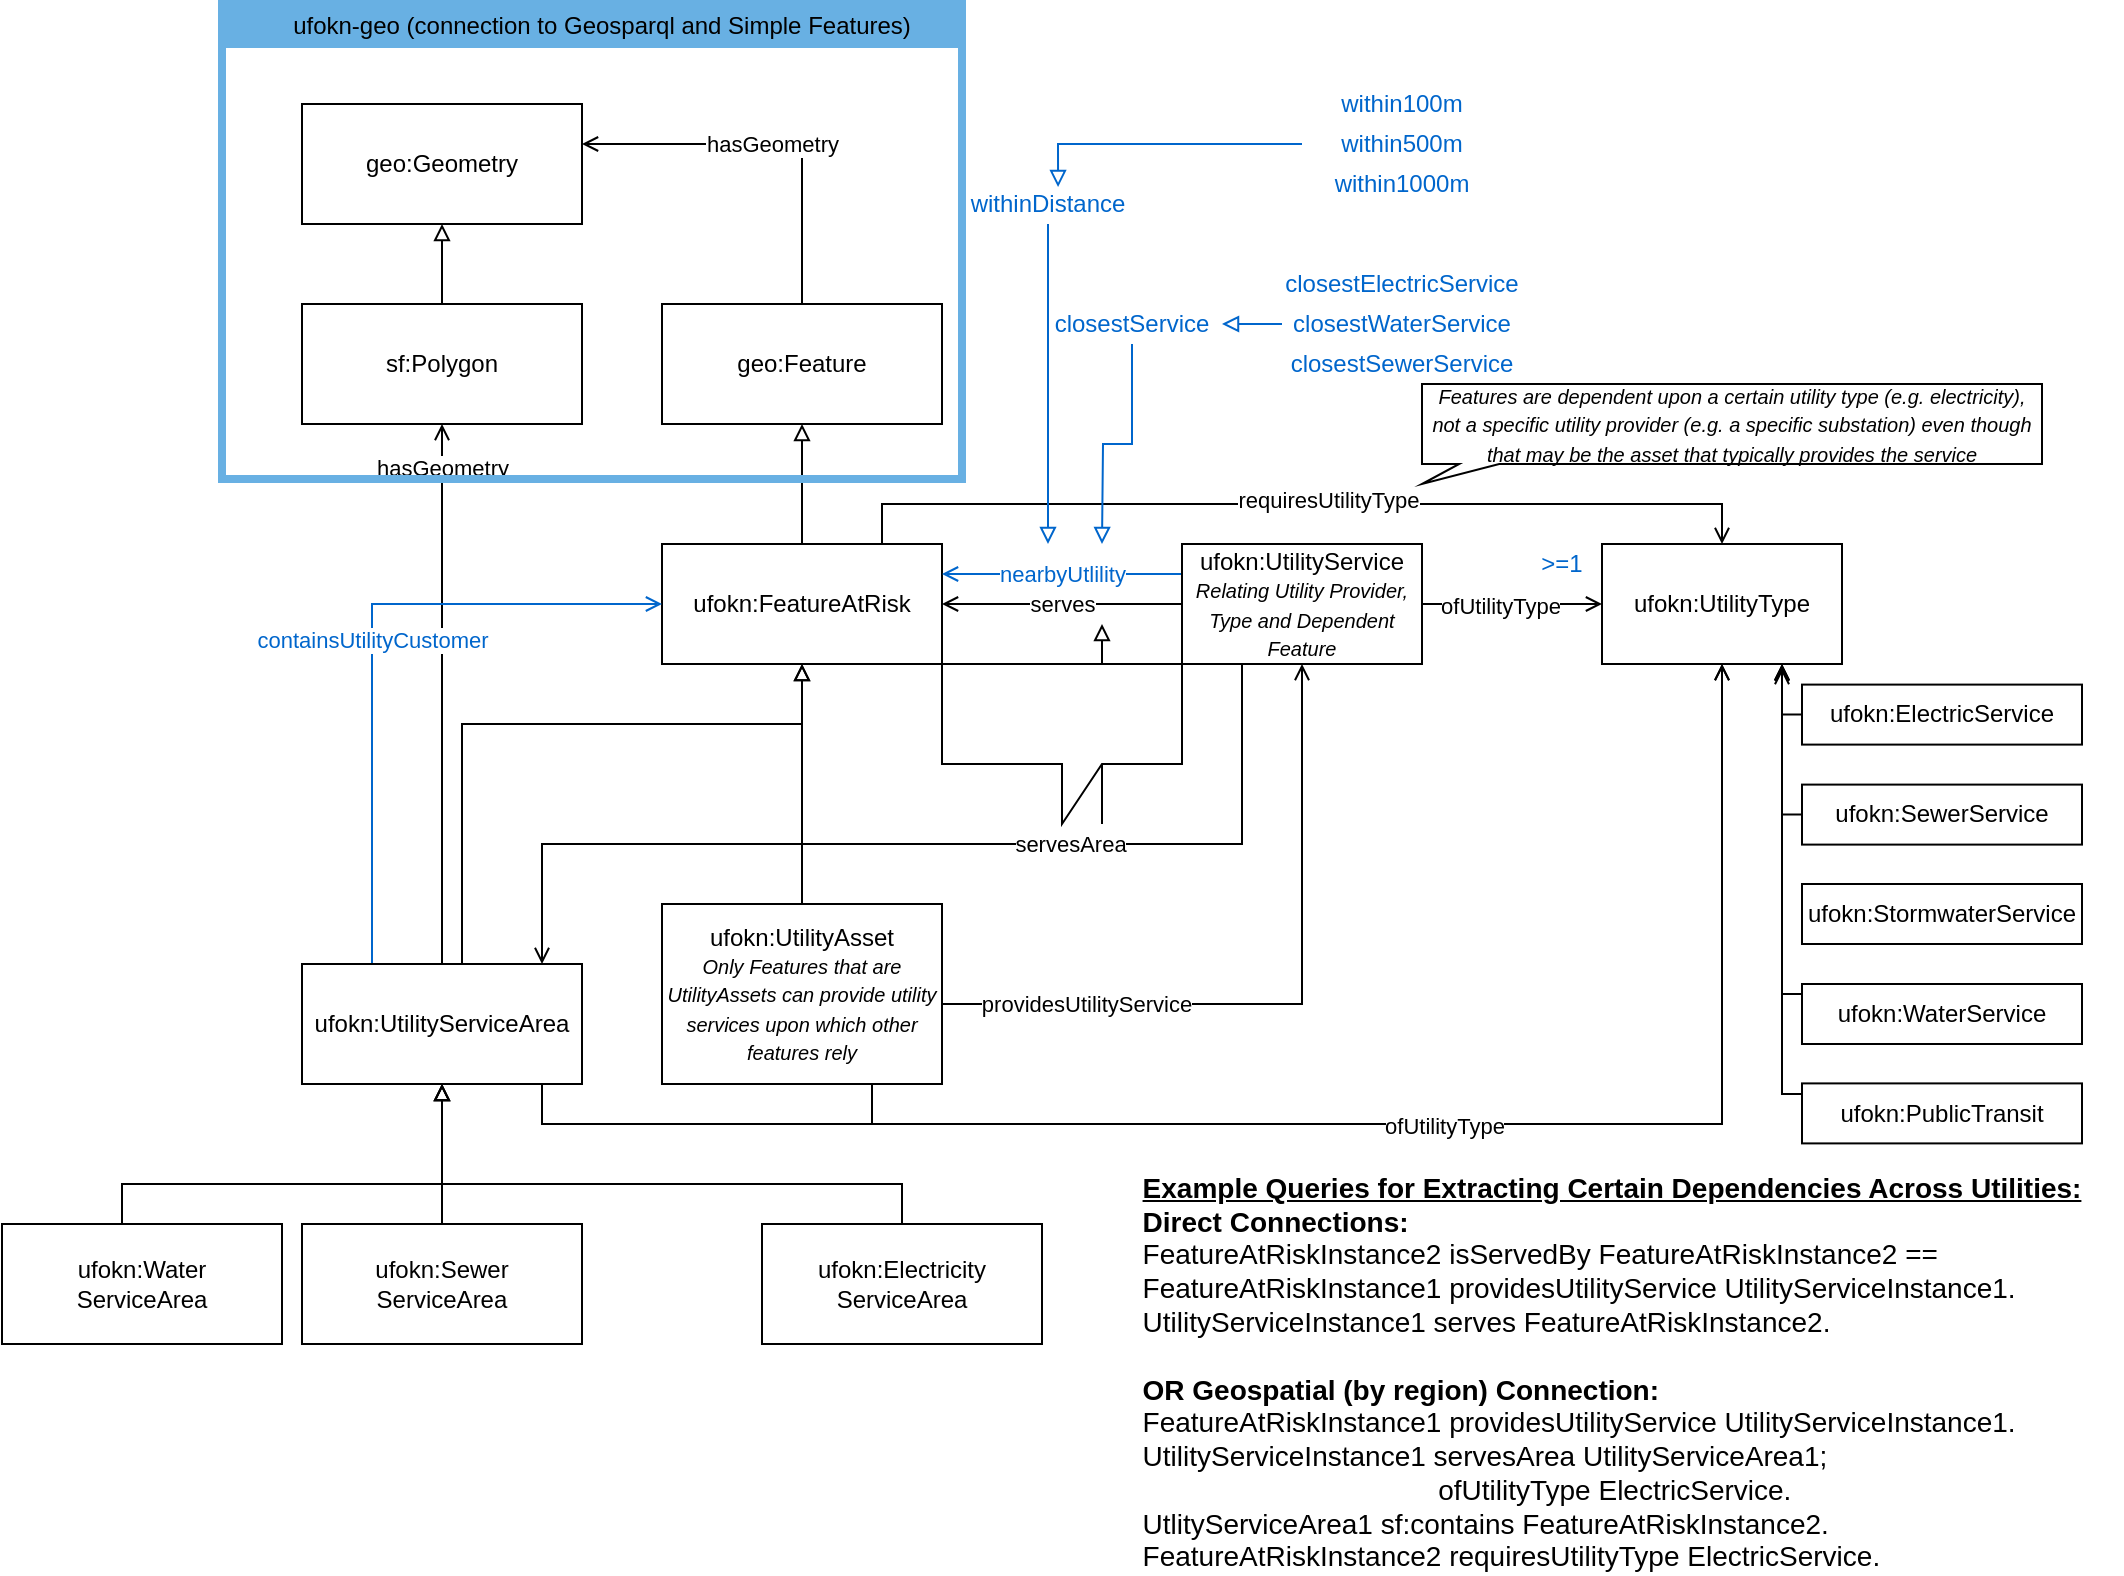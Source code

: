 <mxfile version="14.5.1" type="device"><diagram id="R2lEEEUBdFMjLlhIrx00" name="Page-1"><mxGraphModel dx="1246" dy="601" grid="1" gridSize="10" guides="1" tooltips="1" connect="1" arrows="1" fold="1" page="1" pageScale="1" pageWidth="1100" pageHeight="850" math="0" shadow="0" extFonts="Permanent Marker^https://fonts.googleapis.com/css?family=Permanent+Marker"><root><mxCell id="0"/><mxCell id="1" parent="0"/><mxCell id="pcSZ4oZ6zpWhqPWP_OGe-4" style="edgeStyle=orthogonalEdgeStyle;rounded=0;orthogonalLoop=1;jettySize=auto;html=1;endArrow=open;endFill=0;" parent="1" source="pcSZ4oZ6zpWhqPWP_OGe-56" target="pcSZ4oZ6zpWhqPWP_OGe-2" edge="1"><mxGeometry relative="1" as="geometry"><Array as="points"><mxPoint x="670" y="520"/></Array></mxGeometry></mxCell><mxCell id="pcSZ4oZ6zpWhqPWP_OGe-5" value="providesUtilityService" style="edgeLabel;html=1;align=center;verticalAlign=middle;resizable=0;points=[];" parent="pcSZ4oZ6zpWhqPWP_OGe-4" vertex="1" connectable="0"><mxGeometry x="-0.295" relative="1" as="geometry"><mxPoint x="-51.38" y="-0.03" as="offset"/></mxGeometry></mxCell><mxCell id="pcSZ4oZ6zpWhqPWP_OGe-7" style="edgeStyle=orthogonalEdgeStyle;rounded=0;orthogonalLoop=1;jettySize=auto;html=1;entryX=0.5;entryY=1;entryDx=0;entryDy=0;endArrow=block;endFill=0;" parent="1" source="pcSZ4oZ6zpWhqPWP_OGe-1" target="pcSZ4oZ6zpWhqPWP_OGe-6" edge="1"><mxGeometry relative="1" as="geometry"/></mxCell><mxCell id="pcSZ4oZ6zpWhqPWP_OGe-75" style="edgeStyle=orthogonalEdgeStyle;rounded=0;orthogonalLoop=1;jettySize=auto;html=1;entryX=0.5;entryY=0;entryDx=0;entryDy=0;endArrow=open;endFill=0;" parent="1" source="pcSZ4oZ6zpWhqPWP_OGe-1" target="pcSZ4oZ6zpWhqPWP_OGe-58" edge="1"><mxGeometry relative="1" as="geometry"><Array as="points"><mxPoint x="460" y="270"/><mxPoint x="880" y="270"/></Array></mxGeometry></mxCell><mxCell id="pcSZ4oZ6zpWhqPWP_OGe-76" value="requiresUtilityType" style="edgeLabel;html=1;align=center;verticalAlign=middle;resizable=0;points=[];" parent="pcSZ4oZ6zpWhqPWP_OGe-75" vertex="1" connectable="0"><mxGeometry x="0.054" y="2" relative="1" as="geometry"><mxPoint as="offset"/></mxGeometry></mxCell><mxCell id="pcSZ4oZ6zpWhqPWP_OGe-1" value="ufokn:FeatureAtRisk" style="rounded=0;whiteSpace=wrap;html=1;" parent="1" vertex="1"><mxGeometry x="350" y="290" width="140" height="60" as="geometry"/></mxCell><mxCell id="pcSZ4oZ6zpWhqPWP_OGe-10" value="serves" style="edgeStyle=orthogonalEdgeStyle;rounded=0;orthogonalLoop=1;jettySize=auto;html=1;endArrow=open;endFill=0;" parent="1" source="pcSZ4oZ6zpWhqPWP_OGe-2" target="pcSZ4oZ6zpWhqPWP_OGe-1" edge="1"><mxGeometry relative="1" as="geometry"><Array as="points"/></mxGeometry></mxCell><mxCell id="pcSZ4oZ6zpWhqPWP_OGe-60" style="edgeStyle=orthogonalEdgeStyle;rounded=0;orthogonalLoop=1;jettySize=auto;html=1;endArrow=open;endFill=0;" parent="1" source="pcSZ4oZ6zpWhqPWP_OGe-2" target="pcSZ4oZ6zpWhqPWP_OGe-58" edge="1"><mxGeometry relative="1" as="geometry"/></mxCell><mxCell id="pcSZ4oZ6zpWhqPWP_OGe-61" value="ofUtilityType" style="edgeLabel;html=1;align=center;verticalAlign=middle;resizable=0;points=[];" parent="pcSZ4oZ6zpWhqPWP_OGe-60" vertex="1" connectable="0"><mxGeometry x="-0.14" y="-1" relative="1" as="geometry"><mxPoint as="offset"/></mxGeometry></mxCell><mxCell id="pcSZ4oZ6zpWhqPWP_OGe-77" value="nearbyUtlility" style="edgeStyle=orthogonalEdgeStyle;rounded=0;orthogonalLoop=1;jettySize=auto;html=1;exitX=0;exitY=0.25;exitDx=0;exitDy=0;entryX=1;entryY=0.25;entryDx=0;entryDy=0;endArrow=open;endFill=0;fontColor=#0066CC;strokeColor=#0066CC;" parent="1" source="pcSZ4oZ6zpWhqPWP_OGe-2" target="pcSZ4oZ6zpWhqPWP_OGe-1" edge="1"><mxGeometry relative="1" as="geometry"/></mxCell><mxCell id="pcSZ4oZ6zpWhqPWP_OGe-2" value="ufokn:UtilityService&lt;br&gt;&lt;font style=&quot;font-size: 10px&quot;&gt;&lt;i&gt;Relating Utility Provider, Type and Dependent Feature&lt;/i&gt;&lt;/font&gt;" style="rounded=0;whiteSpace=wrap;html=1;" parent="1" vertex="1"><mxGeometry x="610" y="290" width="120" height="60" as="geometry"/></mxCell><mxCell id="pcSZ4oZ6zpWhqPWP_OGe-9" value="hasGeometry" style="edgeStyle=orthogonalEdgeStyle;rounded=0;orthogonalLoop=1;jettySize=auto;html=1;endArrow=open;endFill=0;" parent="1" source="pcSZ4oZ6zpWhqPWP_OGe-6" target="pcSZ4oZ6zpWhqPWP_OGe-8" edge="1"><mxGeometry relative="1" as="geometry"><Array as="points"><mxPoint x="420" y="90"/></Array></mxGeometry></mxCell><mxCell id="pcSZ4oZ6zpWhqPWP_OGe-6" value="geo:Feature" style="rounded=0;whiteSpace=wrap;html=1;" parent="1" vertex="1"><mxGeometry x="350" y="170" width="140" height="60" as="geometry"/></mxCell><mxCell id="pcSZ4oZ6zpWhqPWP_OGe-13" style="edgeStyle=orthogonalEdgeStyle;rounded=0;orthogonalLoop=1;jettySize=auto;html=1;endArrow=block;endFill=0;" parent="1" source="pcSZ4oZ6zpWhqPWP_OGe-11" target="pcSZ4oZ6zpWhqPWP_OGe-1" edge="1"><mxGeometry relative="1" as="geometry"><Array as="points"><mxPoint x="250" y="380"/><mxPoint x="420" y="380"/></Array></mxGeometry></mxCell><mxCell id="pcSZ4oZ6zpWhqPWP_OGe-17" value="hasGeometry" style="edgeStyle=orthogonalEdgeStyle;rounded=0;orthogonalLoop=1;jettySize=auto;html=1;endArrow=open;endFill=0;" parent="1" source="pcSZ4oZ6zpWhqPWP_OGe-11" target="pcSZ4oZ6zpWhqPWP_OGe-12" edge="1"><mxGeometry x="0.84" relative="1" as="geometry"><mxPoint as="offset"/></mxGeometry></mxCell><mxCell id="pcSZ4oZ6zpWhqPWP_OGe-62" style="edgeStyle=orthogonalEdgeStyle;rounded=0;orthogonalLoop=1;jettySize=auto;html=1;entryX=0.5;entryY=1;entryDx=0;entryDy=0;endArrow=open;endFill=0;" parent="1" source="pcSZ4oZ6zpWhqPWP_OGe-11" target="pcSZ4oZ6zpWhqPWP_OGe-58" edge="1"><mxGeometry relative="1" as="geometry"><Array as="points"><mxPoint x="290" y="580"/><mxPoint x="880" y="580"/></Array></mxGeometry></mxCell><mxCell id="pcSZ4oZ6zpWhqPWP_OGe-99" value="containsUtilityCustomer" style="edgeStyle=orthogonalEdgeStyle;rounded=0;orthogonalLoop=1;jettySize=auto;html=1;exitX=0.25;exitY=0;exitDx=0;exitDy=0;entryX=0;entryY=0.5;entryDx=0;entryDy=0;endArrow=open;endFill=0;strokeColor=#0066CC;fontColor=#0066CC;" parent="1" source="pcSZ4oZ6zpWhqPWP_OGe-11" target="pcSZ4oZ6zpWhqPWP_OGe-1" edge="1"><mxGeometry relative="1" as="geometry"/></mxCell><mxCell id="pcSZ4oZ6zpWhqPWP_OGe-11" value="ufokn:UtilityServiceArea" style="rounded=0;whiteSpace=wrap;html=1;" parent="1" vertex="1"><mxGeometry x="170" y="500" width="140" height="60" as="geometry"/></mxCell><mxCell id="pcSZ4oZ6zpWhqPWP_OGe-15" value="servesArea" style="edgeStyle=orthogonalEdgeStyle;rounded=0;orthogonalLoop=1;jettySize=auto;html=1;endArrow=open;endFill=0;" parent="1" source="pcSZ4oZ6zpWhqPWP_OGe-2" target="pcSZ4oZ6zpWhqPWP_OGe-11" edge="1"><mxGeometry x="-0.295" relative="1" as="geometry"><mxPoint x="693.76" y="351.74" as="sourcePoint"/><mxPoint x="480" y="350" as="targetPoint"/><Array as="points"><mxPoint x="640" y="440"/><mxPoint x="290" y="440"/></Array><mxPoint as="offset"/></mxGeometry></mxCell><mxCell id="pcSZ4oZ6zpWhqPWP_OGe-16" value="&lt;i&gt;subpropertyOf&lt;/i&gt;" style="endArrow=block;html=1;endFill=0;" parent="1" edge="1"><mxGeometry width="50" height="50" relative="1" as="geometry"><mxPoint x="570" y="430" as="sourcePoint"/><mxPoint x="570" y="330" as="targetPoint"/></mxGeometry></mxCell><mxCell id="pcSZ4oZ6zpWhqPWP_OGe-23" style="edgeStyle=orthogonalEdgeStyle;rounded=0;orthogonalLoop=1;jettySize=auto;html=1;endArrow=block;endFill=0;" parent="1" source="pcSZ4oZ6zpWhqPWP_OGe-18" target="pcSZ4oZ6zpWhqPWP_OGe-11" edge="1"><mxGeometry relative="1" as="geometry"><Array as="points"><mxPoint x="470" y="610"/><mxPoint x="240" y="610"/></Array></mxGeometry></mxCell><mxCell id="pcSZ4oZ6zpWhqPWP_OGe-18" value="ufokn:Electricity&lt;br&gt;ServiceArea" style="rounded=0;whiteSpace=wrap;html=1;" parent="1" vertex="1"><mxGeometry x="400" y="630" width="140" height="60" as="geometry"/></mxCell><mxCell id="pcSZ4oZ6zpWhqPWP_OGe-21" style="edgeStyle=orthogonalEdgeStyle;rounded=0;orthogonalLoop=1;jettySize=auto;html=1;endArrow=block;endFill=0;" parent="1" source="pcSZ4oZ6zpWhqPWP_OGe-19" target="pcSZ4oZ6zpWhqPWP_OGe-11" edge="1"><mxGeometry relative="1" as="geometry"><Array as="points"><mxPoint x="80" y="610"/><mxPoint x="240" y="610"/></Array></mxGeometry></mxCell><mxCell id="pcSZ4oZ6zpWhqPWP_OGe-19" value="ufokn:Water&lt;br&gt;ServiceArea" style="rounded=0;whiteSpace=wrap;html=1;" parent="1" vertex="1"><mxGeometry x="20" y="630" width="140" height="60" as="geometry"/></mxCell><mxCell id="pcSZ4oZ6zpWhqPWP_OGe-22" style="edgeStyle=orthogonalEdgeStyle;rounded=0;orthogonalLoop=1;jettySize=auto;html=1;endArrow=block;endFill=0;" parent="1" source="pcSZ4oZ6zpWhqPWP_OGe-20" target="pcSZ4oZ6zpWhqPWP_OGe-11" edge="1"><mxGeometry relative="1" as="geometry"><Array as="points"><mxPoint x="240" y="610"/><mxPoint x="240" y="610"/></Array></mxGeometry></mxCell><mxCell id="pcSZ4oZ6zpWhqPWP_OGe-20" value="ufokn:Sewer&lt;br&gt;ServiceArea" style="rounded=0;whiteSpace=wrap;html=1;" parent="1" vertex="1"><mxGeometry x="170" y="630" width="140" height="60" as="geometry"/></mxCell><mxCell id="pcSZ4oZ6zpWhqPWP_OGe-40" value="ufokn-geo (connection to Geosparql and Simple Features)" style="graphMlID=n22;shape=swimlane;startSize=20;strokeWidth=4;spacingLeft=10;collapsible=1;strokeColor=#68b0e3;fillColor=#68b0e3" parent="1" vertex="1"><mxGeometry x="130" y="20" width="370" height="237.5" as="geometry"/></mxCell><mxCell id="pcSZ4oZ6zpWhqPWP_OGe-8" value="geo:Geometry" style="rounded=0;whiteSpace=wrap;html=1;" parent="pcSZ4oZ6zpWhqPWP_OGe-40" vertex="1"><mxGeometry x="40" y="50" width="140" height="60" as="geometry"/></mxCell><mxCell id="pcSZ4oZ6zpWhqPWP_OGe-12" value="sf:Polygon" style="rounded=0;whiteSpace=wrap;html=1;" parent="pcSZ4oZ6zpWhqPWP_OGe-40" vertex="1"><mxGeometry x="40" y="150" width="140" height="60" as="geometry"/></mxCell><mxCell id="pcSZ4oZ6zpWhqPWP_OGe-14" style="edgeStyle=orthogonalEdgeStyle;rounded=0;orthogonalLoop=1;jettySize=auto;html=1;endArrow=block;endFill=0;entryX=0.5;entryY=1;entryDx=0;entryDy=0;" parent="pcSZ4oZ6zpWhqPWP_OGe-40" source="pcSZ4oZ6zpWhqPWP_OGe-12" target="pcSZ4oZ6zpWhqPWP_OGe-8" edge="1"><mxGeometry relative="1" as="geometry"><Array as="points"><mxPoint x="110" y="120"/><mxPoint x="110" y="120"/></Array></mxGeometry></mxCell><mxCell id="pcSZ4oZ6zpWhqPWP_OGe-57" style="edgeStyle=orthogonalEdgeStyle;rounded=0;orthogonalLoop=1;jettySize=auto;html=1;endArrow=block;endFill=0;" parent="1" source="pcSZ4oZ6zpWhqPWP_OGe-56" target="pcSZ4oZ6zpWhqPWP_OGe-1" edge="1"><mxGeometry relative="1" as="geometry"/></mxCell><mxCell id="pcSZ4oZ6zpWhqPWP_OGe-63" style="edgeStyle=orthogonalEdgeStyle;rounded=0;orthogonalLoop=1;jettySize=auto;html=1;exitX=0.75;exitY=1;exitDx=0;exitDy=0;entryX=0.5;entryY=1;entryDx=0;entryDy=0;endArrow=open;endFill=0;" parent="1" source="pcSZ4oZ6zpWhqPWP_OGe-56" target="pcSZ4oZ6zpWhqPWP_OGe-58" edge="1"><mxGeometry relative="1" as="geometry"/></mxCell><mxCell id="pcSZ4oZ6zpWhqPWP_OGe-64" value="ofUtilityType" style="edgeLabel;html=1;align=center;verticalAlign=middle;resizable=0;points=[];" parent="pcSZ4oZ6zpWhqPWP_OGe-63" vertex="1" connectable="0"><mxGeometry x="-0.094" y="-1" relative="1" as="geometry"><mxPoint as="offset"/></mxGeometry></mxCell><mxCell id="pcSZ4oZ6zpWhqPWP_OGe-56" value="ufokn:UtilityAsset&lt;br&gt;&lt;i&gt;&lt;font style=&quot;font-size: 10px&quot;&gt;Only Features that are UtilityAssets can provide utility services upon which other features rely&lt;/font&gt;&lt;/i&gt;" style="rounded=0;whiteSpace=wrap;html=1;" parent="1" vertex="1"><mxGeometry x="350" y="470" width="140" height="90" as="geometry"/></mxCell><mxCell id="pcSZ4oZ6zpWhqPWP_OGe-58" value="ufokn:UtilityType" style="rounded=0;whiteSpace=wrap;html=1;" parent="1" vertex="1"><mxGeometry x="820" y="290" width="120" height="60" as="geometry"/></mxCell><mxCell id="pcSZ4oZ6zpWhqPWP_OGe-68" style="edgeStyle=orthogonalEdgeStyle;rounded=0;orthogonalLoop=1;jettySize=auto;html=1;endArrow=open;endFill=0;" parent="1" source="pcSZ4oZ6zpWhqPWP_OGe-65" edge="1"><mxGeometry relative="1" as="geometry"><mxPoint x="910" y="352" as="targetPoint"/><Array as="points"><mxPoint x="910" y="375.3"/><mxPoint x="910" y="351.3"/></Array></mxGeometry></mxCell><mxCell id="pcSZ4oZ6zpWhqPWP_OGe-65" value="ufokn:ElectricService" style="rounded=0;whiteSpace=wrap;html=1;" parent="1" vertex="1"><mxGeometry x="920" y="360.3" width="140" height="30" as="geometry"/></mxCell><mxCell id="pcSZ4oZ6zpWhqPWP_OGe-69" style="edgeStyle=orthogonalEdgeStyle;rounded=0;orthogonalLoop=1;jettySize=auto;html=1;endArrow=open;endFill=0;" parent="1" source="pcSZ4oZ6zpWhqPWP_OGe-66" edge="1"><mxGeometry relative="1" as="geometry"><mxPoint x="910" y="350" as="targetPoint"/><Array as="points"><mxPoint x="910" y="425.3"/><mxPoint x="910" y="350.3"/></Array></mxGeometry></mxCell><mxCell id="pcSZ4oZ6zpWhqPWP_OGe-66" value="ufokn:SewerService" style="rounded=0;whiteSpace=wrap;html=1;" parent="1" vertex="1"><mxGeometry x="920" y="410.3" width="140" height="30" as="geometry"/></mxCell><mxCell id="pcSZ4oZ6zpWhqPWP_OGe-70" style="edgeStyle=orthogonalEdgeStyle;rounded=0;orthogonalLoop=1;jettySize=auto;html=1;endArrow=open;endFill=0;" parent="1" source="pcSZ4oZ6zpWhqPWP_OGe-67" edge="1"><mxGeometry relative="1" as="geometry"><mxPoint x="910" y="350.3" as="targetPoint"/><Array as="points"><mxPoint x="910" y="515"/></Array></mxGeometry></mxCell><mxCell id="pcSZ4oZ6zpWhqPWP_OGe-67" value="ufokn:WaterService" style="rounded=0;whiteSpace=wrap;html=1;" parent="1" vertex="1"><mxGeometry x="920" y="510" width="140" height="30" as="geometry"/></mxCell><mxCell id="pcSZ4oZ6zpWhqPWP_OGe-72" style="edgeStyle=orthogonalEdgeStyle;rounded=0;orthogonalLoop=1;jettySize=auto;html=1;endArrow=open;endFill=0;" parent="1" source="pcSZ4oZ6zpWhqPWP_OGe-71" target="pcSZ4oZ6zpWhqPWP_OGe-58" edge="1"><mxGeometry relative="1" as="geometry"><Array as="points"><mxPoint x="910" y="565"/></Array></mxGeometry></mxCell><mxCell id="pcSZ4oZ6zpWhqPWP_OGe-71" value="ufokn:PublicTransit" style="rounded=0;whiteSpace=wrap;html=1;" parent="1" vertex="1"><mxGeometry x="920" y="559.7" width="140" height="30" as="geometry"/></mxCell><mxCell id="pcSZ4oZ6zpWhqPWP_OGe-73" value="ufokn:StormwaterService" style="rounded=0;whiteSpace=wrap;html=1;" parent="1" vertex="1"><mxGeometry x="920" y="460" width="140" height="30" as="geometry"/></mxCell><mxCell id="pcSZ4oZ6zpWhqPWP_OGe-74" value="&lt;div style=&quot;text-align: left ; font-size: 14px&quot;&gt;&lt;font style=&quot;font-size: 14px&quot;&gt;&lt;b&gt;&lt;u&gt;Example Queries for Extracting Certain Dependencies Across Utilities:&lt;/u&gt;&lt;/b&gt;&lt;br&gt;&lt;b&gt;Direct Connections:&lt;/b&gt;&lt;/font&gt;&lt;/div&gt;&lt;div style=&quot;text-align: left ; font-size: 14px&quot;&gt;&lt;span&gt;&lt;font style=&quot;font-size: 14px&quot;&gt;FeatureAtRiskInstance2 isServedBy FeatureAtRiskInstance2 ==&lt;/font&gt;&lt;/span&gt;&lt;/div&gt;&lt;div style=&quot;text-align: left ; font-size: 14px&quot;&gt;&lt;span&gt;&lt;font style=&quot;font-size: 14px&quot;&gt;FeatureAtRiskInstance1 providesUtilityService&amp;nbsp;UtilityServiceInstance1.&lt;/font&gt;&lt;/span&gt;&lt;/div&gt;&lt;div style=&quot;text-align: left ; font-size: 14px&quot;&gt;&lt;span&gt;&lt;font style=&quot;font-size: 14px&quot;&gt;UtilityServiceInstance1 serves FeatureAtRiskInstance2.&lt;/font&gt;&lt;/span&gt;&lt;/div&gt;&lt;div style=&quot;text-align: left ; font-size: 14px&quot;&gt;&lt;span&gt;&lt;font style=&quot;font-size: 14px&quot;&gt;&lt;br&gt;&lt;/font&gt;&lt;/span&gt;&lt;/div&gt;&lt;div style=&quot;text-align: left ; font-size: 14px&quot;&gt;&lt;span&gt;&lt;b&gt;&lt;font style=&quot;font-size: 14px&quot;&gt;OR Geospatial (by region) Connection:&lt;/font&gt;&lt;/b&gt;&lt;/span&gt;&lt;/div&gt;&lt;div style=&quot;text-align: left ; font-size: 14px&quot;&gt;&lt;font style=&quot;font-size: 14px&quot;&gt;&lt;span&gt;FeatureAtRiskInstance1 providesUtilityService UtilityServiceInstance1.&lt;/span&gt;&lt;br&gt;&lt;/font&gt;&lt;/div&gt;&lt;div style=&quot;text-align: left ; font-size: 14px&quot;&gt;&lt;font style=&quot;font-size: 14px&quot;&gt;&lt;span&gt;UtilityServiceInstance1 servesArea UtilityServiceArea1;&lt;/span&gt;&lt;br&gt;&lt;/font&gt;&lt;/div&gt;&lt;div style=&quot;text-align: left ; font-size: 14px&quot;&gt;&lt;span&gt;&lt;font style=&quot;font-size: 14px&quot;&gt;&amp;nbsp; &amp;nbsp; &amp;nbsp; &amp;nbsp; &amp;nbsp; &amp;nbsp; &amp;nbsp; &amp;nbsp; &amp;nbsp; &amp;nbsp; &amp;nbsp; &amp;nbsp; &amp;nbsp; &amp;nbsp; &amp;nbsp; &amp;nbsp; &amp;nbsp; &amp;nbsp; &amp;nbsp; ofUtilityType ElectricService.&lt;/font&gt;&lt;/span&gt;&lt;/div&gt;&lt;div style=&quot;text-align: left ; font-size: 14px&quot;&gt;&lt;span&gt;&lt;font style=&quot;font-size: 14px&quot;&gt;UtlityServiceArea1 sf:contains FeatureAtRiskInstance2.&amp;nbsp;&lt;/font&gt;&lt;/span&gt;&lt;/div&gt;&lt;div style=&quot;text-align: left ; font-size: 14px&quot;&gt;&lt;font style=&quot;font-size: 14px&quot;&gt;FeatureAtRiskInstance2 requiresUtilityType ElectricService.&lt;/font&gt;&lt;/div&gt;" style="text;html=1;strokeColor=none;fillColor=none;align=center;verticalAlign=middle;whiteSpace=wrap;rounded=0;" parent="1" vertex="1"><mxGeometry x="570" y="609" width="510" height="190" as="geometry"/></mxCell><mxCell id="pcSZ4oZ6zpWhqPWP_OGe-84" style="edgeStyle=orthogonalEdgeStyle;rounded=0;orthogonalLoop=1;jettySize=auto;html=1;endArrow=block;endFill=0;strokeColor=#0066CC;fontColor=#0066CC;" parent="1" source="pcSZ4oZ6zpWhqPWP_OGe-85" edge="1"><mxGeometry relative="1" as="geometry"><mxPoint x="570" y="290" as="targetPoint"/></mxGeometry></mxCell><mxCell id="pcSZ4oZ6zpWhqPWP_OGe-86" value="" style="group" parent="1" vertex="1" connectable="0"><mxGeometry x="660" y="150" width="120" height="60" as="geometry"/></mxCell><mxCell id="pcSZ4oZ6zpWhqPWP_OGe-79" value="closestElectricService" style="text;html=1;strokeColor=none;fillColor=none;align=center;verticalAlign=middle;whiteSpace=wrap;rounded=0;fontColor=#0066CC;" parent="pcSZ4oZ6zpWhqPWP_OGe-86" vertex="1"><mxGeometry width="120" height="20" as="geometry"/></mxCell><mxCell id="pcSZ4oZ6zpWhqPWP_OGe-80" value="closestWaterService" style="text;html=1;strokeColor=none;fillColor=none;align=center;verticalAlign=middle;whiteSpace=wrap;rounded=0;fontColor=#0066CC;" parent="pcSZ4oZ6zpWhqPWP_OGe-86" vertex="1"><mxGeometry y="20" width="120" height="20" as="geometry"/></mxCell><mxCell id="pcSZ4oZ6zpWhqPWP_OGe-83" value="closestSewerService" style="text;html=1;strokeColor=none;fillColor=none;align=center;verticalAlign=middle;whiteSpace=wrap;rounded=0;fontColor=#0066CC;" parent="pcSZ4oZ6zpWhqPWP_OGe-86" vertex="1"><mxGeometry y="40" width="120" height="20" as="geometry"/></mxCell><mxCell id="pcSZ4oZ6zpWhqPWP_OGe-85" value="closestService" style="text;html=1;strokeColor=none;fillColor=none;align=center;verticalAlign=middle;whiteSpace=wrap;rounded=0;fontColor=#0066CC;" parent="1" vertex="1"><mxGeometry x="540" y="170" width="90" height="20" as="geometry"/></mxCell><mxCell id="pcSZ4oZ6zpWhqPWP_OGe-87" style="edgeStyle=orthogonalEdgeStyle;rounded=0;orthogonalLoop=1;jettySize=auto;html=1;endArrow=block;endFill=0;strokeColor=#0066CC;fontColor=#0066CC;" parent="1" source="pcSZ4oZ6zpWhqPWP_OGe-80" target="pcSZ4oZ6zpWhqPWP_OGe-85" edge="1"><mxGeometry relative="1" as="geometry"><mxPoint x="570" y="290" as="targetPoint"/><mxPoint x="660" y="180" as="sourcePoint"/></mxGeometry></mxCell><mxCell id="pcSZ4oZ6zpWhqPWP_OGe-94" style="edgeStyle=orthogonalEdgeStyle;rounded=0;orthogonalLoop=1;jettySize=auto;html=1;endArrow=block;endFill=0;strokeColor=#0066CC;fontColor=#0066CC;" parent="1" source="pcSZ4oZ6zpWhqPWP_OGe-88" edge="1"><mxGeometry relative="1" as="geometry"><mxPoint x="543" y="290" as="targetPoint"/></mxGeometry></mxCell><mxCell id="pcSZ4oZ6zpWhqPWP_OGe-88" value="withinDistance" style="text;html=1;strokeColor=none;fillColor=none;align=center;verticalAlign=middle;whiteSpace=wrap;rounded=0;fontColor=#0066CC;" parent="1" vertex="1"><mxGeometry x="483" y="110" width="120" height="20" as="geometry"/></mxCell><mxCell id="pcSZ4oZ6zpWhqPWP_OGe-92" value="" style="group" parent="1" vertex="1" connectable="0"><mxGeometry x="670" y="60" width="100" height="60" as="geometry"/></mxCell><mxCell id="pcSZ4oZ6zpWhqPWP_OGe-89" value="within100m" style="text;html=1;strokeColor=none;fillColor=none;align=center;verticalAlign=middle;whiteSpace=wrap;rounded=0;fontColor=#0066CC;" parent="pcSZ4oZ6zpWhqPWP_OGe-92" vertex="1"><mxGeometry width="100" height="20" as="geometry"/></mxCell><mxCell id="pcSZ4oZ6zpWhqPWP_OGe-90" value="within500m" style="text;html=1;strokeColor=none;fillColor=none;align=center;verticalAlign=middle;whiteSpace=wrap;rounded=0;fontColor=#0066CC;" parent="pcSZ4oZ6zpWhqPWP_OGe-92" vertex="1"><mxGeometry y="20" width="100" height="20" as="geometry"/></mxCell><mxCell id="pcSZ4oZ6zpWhqPWP_OGe-91" value="within1000m" style="text;html=1;strokeColor=none;fillColor=none;align=center;verticalAlign=middle;whiteSpace=wrap;rounded=0;fontColor=#0066CC;" parent="pcSZ4oZ6zpWhqPWP_OGe-92" vertex="1"><mxGeometry y="40" width="100" height="20" as="geometry"/></mxCell><mxCell id="pcSZ4oZ6zpWhqPWP_OGe-93" style="edgeStyle=orthogonalEdgeStyle;rounded=0;orthogonalLoop=1;jettySize=auto;html=1;entryX=0.542;entryY=0.077;entryDx=0;entryDy=0;entryPerimeter=0;endArrow=block;endFill=0;strokeColor=#0066CC;fontColor=#0066CC;" parent="1" source="pcSZ4oZ6zpWhqPWP_OGe-90" target="pcSZ4oZ6zpWhqPWP_OGe-88" edge="1"><mxGeometry relative="1" as="geometry"/></mxCell><mxCell id="pcSZ4oZ6zpWhqPWP_OGe-95" value="&amp;gt;=1" style="text;html=1;strokeColor=none;fillColor=none;align=center;verticalAlign=middle;whiteSpace=wrap;rounded=0;fontColor=#0066CC;" parent="1" vertex="1"><mxGeometry x="780" y="290" width="40" height="20" as="geometry"/></mxCell><mxCell id="VF-Nzu72ip5GJtMLnIQt-1" value="" style="shape=callout;whiteSpace=wrap;html=1;perimeter=calloutPerimeter;" vertex="1" parent="1"><mxGeometry x="490" y="350" width="120" height="80" as="geometry"/></mxCell><mxCell id="VF-Nzu72ip5GJtMLnIQt-2" value="&lt;font style=&quot;font-size: 10px&quot;&gt;&lt;i&gt;Features are dependent upon a certain utility type (e.g. electricity), not a specific utility provider (e.g. a specific substation) even though that may be the asset that typically provides the service&lt;/i&gt;&lt;/font&gt;" style="shape=callout;whiteSpace=wrap;html=1;perimeter=calloutPerimeter;position2=0;size=10;position=0.06;base=20;" vertex="1" parent="1"><mxGeometry x="730" y="210" width="310" height="50" as="geometry"/></mxCell></root></mxGraphModel></diagram></mxfile>